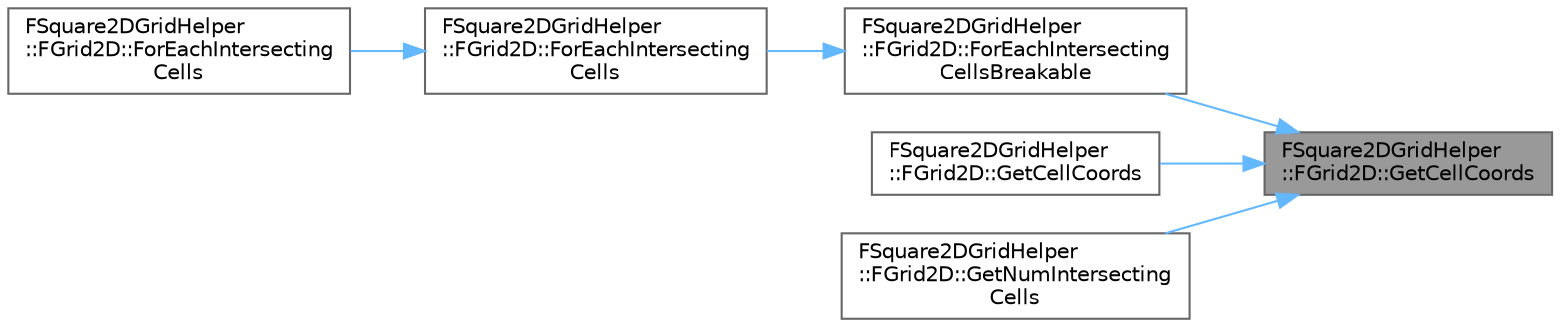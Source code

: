 digraph "FSquare2DGridHelper::FGrid2D::GetCellCoords"
{
 // INTERACTIVE_SVG=YES
 // LATEX_PDF_SIZE
  bgcolor="transparent";
  edge [fontname=Helvetica,fontsize=10,labelfontname=Helvetica,labelfontsize=10];
  node [fontname=Helvetica,fontsize=10,shape=box,height=0.2,width=0.4];
  rankdir="RL";
  Node1 [id="Node000001",label="FSquare2DGridHelper\l::FGrid2D::GetCellCoords",height=0.2,width=0.4,color="gray40", fillcolor="grey60", style="filled", fontcolor="black",tooltip="Returns the cell coordinates of the provided position."];
  Node1 -> Node2 [id="edge1_Node000001_Node000002",dir="back",color="steelblue1",style="solid",tooltip=" "];
  Node2 [id="Node000002",label="FSquare2DGridHelper\l::FGrid2D::ForEachIntersecting\lCellsBreakable",height=0.2,width=0.4,color="grey40", fillcolor="white", style="filled",URL="$de/d59/structFSquare2DGridHelper_1_1FGrid2D.html#a38b4a4124ab11d88da3aa4edb12f5135",tooltip="Runs a function on all intersecting cells for the provided box."];
  Node2 -> Node3 [id="edge2_Node000002_Node000003",dir="back",color="steelblue1",style="solid",tooltip=" "];
  Node3 [id="Node000003",label="FSquare2DGridHelper\l::FGrid2D::ForEachIntersecting\lCells",height=0.2,width=0.4,color="grey40", fillcolor="white", style="filled",URL="$de/d59/structFSquare2DGridHelper_1_1FGrid2D.html#a2116f9f50ac8334ee9560bfd5f0233ae",tooltip=" "];
  Node3 -> Node4 [id="edge3_Node000003_Node000004",dir="back",color="steelblue1",style="solid",tooltip=" "];
  Node4 [id="Node000004",label="FSquare2DGridHelper\l::FGrid2D::ForEachIntersecting\lCells",height=0.2,width=0.4,color="grey40", fillcolor="white", style="filled",URL="$de/d59/structFSquare2DGridHelper_1_1FGrid2D.html#a3a1f3792283293061b0c39c82c1193fc",tooltip="Runs a function on all intersecting cells for the provided sphere."];
  Node1 -> Node5 [id="edge4_Node000001_Node000005",dir="back",color="steelblue1",style="solid",tooltip=" "];
  Node5 [id="Node000005",label="FSquare2DGridHelper\l::FGrid2D::GetCellCoords",height=0.2,width=0.4,color="grey40", fillcolor="white", style="filled",URL="$de/d59/structFSquare2DGridHelper_1_1FGrid2D.html#a86f7c30ca1ee8edc4432d7b005e0e836",tooltip="Returns the cells coordinates of the provided box."];
  Node1 -> Node6 [id="edge5_Node000001_Node000006",dir="back",color="steelblue1",style="solid",tooltip=" "];
  Node6 [id="Node000006",label="FSquare2DGridHelper\l::FGrid2D::GetNumIntersecting\lCells",height=0.2,width=0.4,color="grey40", fillcolor="white", style="filled",URL="$de/d59/structFSquare2DGridHelper_1_1FGrid2D.html#a0e44bd060d31f5f40cb1a3584c4be5e9",tooltip="Get the number of intersecting cells of the provided box."];
}

